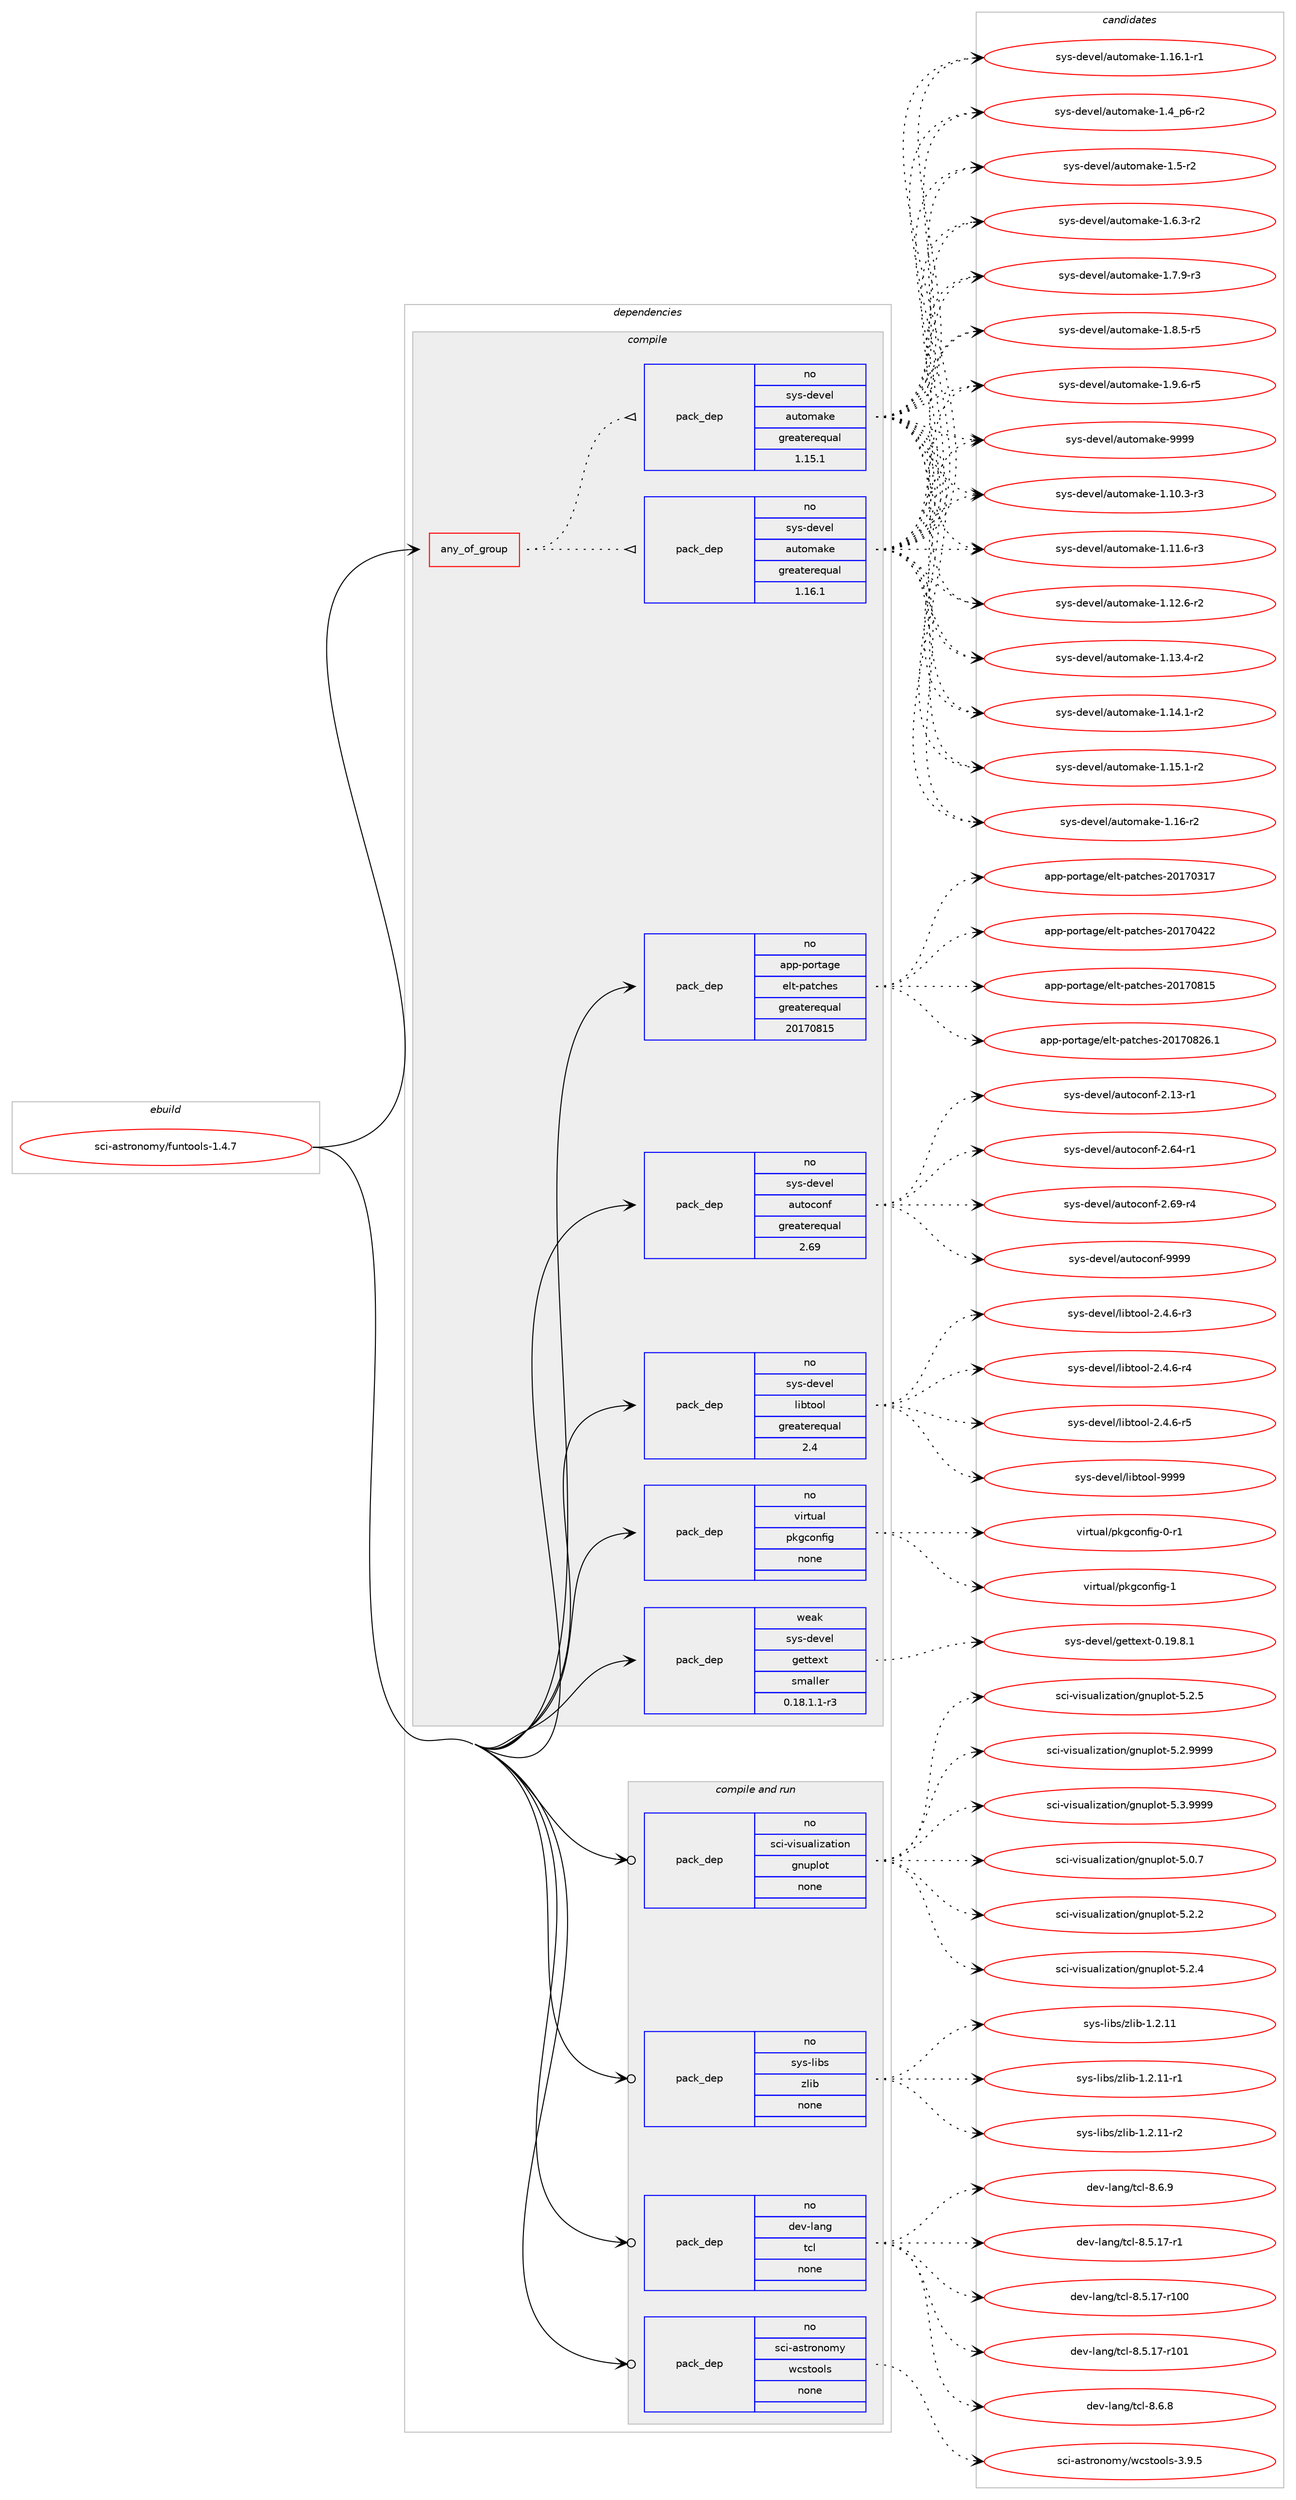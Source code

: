 digraph prolog {

# *************
# Graph options
# *************

newrank=true;
concentrate=true;
compound=true;
graph [rankdir=LR,fontname=Helvetica,fontsize=10,ranksep=1.5];#, ranksep=2.5, nodesep=0.2];
edge  [arrowhead=vee];
node  [fontname=Helvetica,fontsize=10];

# **********
# The ebuild
# **********

subgraph cluster_leftcol {
color=gray;
rank=same;
label=<<i>ebuild</i>>;
id [label="sci-astronomy/funtools-1.4.7", color=red, width=4, href="../sci-astronomy/funtools-1.4.7.svg"];
}

# ****************
# The dependencies
# ****************

subgraph cluster_midcol {
color=gray;
label=<<i>dependencies</i>>;
subgraph cluster_compile {
fillcolor="#eeeeee";
style=filled;
label=<<i>compile</i>>;
subgraph any26697 {
dependency1685207 [label=<<TABLE BORDER="0" CELLBORDER="1" CELLSPACING="0" CELLPADDING="4"><TR><TD CELLPADDING="10">any_of_group</TD></TR></TABLE>>, shape=none, color=red];subgraph pack1205758 {
dependency1685208 [label=<<TABLE BORDER="0" CELLBORDER="1" CELLSPACING="0" CELLPADDING="4" WIDTH="220"><TR><TD ROWSPAN="6" CELLPADDING="30">pack_dep</TD></TR><TR><TD WIDTH="110">no</TD></TR><TR><TD>sys-devel</TD></TR><TR><TD>automake</TD></TR><TR><TD>greaterequal</TD></TR><TR><TD>1.16.1</TD></TR></TABLE>>, shape=none, color=blue];
}
dependency1685207:e -> dependency1685208:w [weight=20,style="dotted",arrowhead="oinv"];
subgraph pack1205759 {
dependency1685209 [label=<<TABLE BORDER="0" CELLBORDER="1" CELLSPACING="0" CELLPADDING="4" WIDTH="220"><TR><TD ROWSPAN="6" CELLPADDING="30">pack_dep</TD></TR><TR><TD WIDTH="110">no</TD></TR><TR><TD>sys-devel</TD></TR><TR><TD>automake</TD></TR><TR><TD>greaterequal</TD></TR><TR><TD>1.15.1</TD></TR></TABLE>>, shape=none, color=blue];
}
dependency1685207:e -> dependency1685209:w [weight=20,style="dotted",arrowhead="oinv"];
}
id:e -> dependency1685207:w [weight=20,style="solid",arrowhead="vee"];
subgraph pack1205760 {
dependency1685210 [label=<<TABLE BORDER="0" CELLBORDER="1" CELLSPACING="0" CELLPADDING="4" WIDTH="220"><TR><TD ROWSPAN="6" CELLPADDING="30">pack_dep</TD></TR><TR><TD WIDTH="110">no</TD></TR><TR><TD>app-portage</TD></TR><TR><TD>elt-patches</TD></TR><TR><TD>greaterequal</TD></TR><TR><TD>20170815</TD></TR></TABLE>>, shape=none, color=blue];
}
id:e -> dependency1685210:w [weight=20,style="solid",arrowhead="vee"];
subgraph pack1205761 {
dependency1685211 [label=<<TABLE BORDER="0" CELLBORDER="1" CELLSPACING="0" CELLPADDING="4" WIDTH="220"><TR><TD ROWSPAN="6" CELLPADDING="30">pack_dep</TD></TR><TR><TD WIDTH="110">no</TD></TR><TR><TD>sys-devel</TD></TR><TR><TD>autoconf</TD></TR><TR><TD>greaterequal</TD></TR><TR><TD>2.69</TD></TR></TABLE>>, shape=none, color=blue];
}
id:e -> dependency1685211:w [weight=20,style="solid",arrowhead="vee"];
subgraph pack1205762 {
dependency1685212 [label=<<TABLE BORDER="0" CELLBORDER="1" CELLSPACING="0" CELLPADDING="4" WIDTH="220"><TR><TD ROWSPAN="6" CELLPADDING="30">pack_dep</TD></TR><TR><TD WIDTH="110">no</TD></TR><TR><TD>sys-devel</TD></TR><TR><TD>libtool</TD></TR><TR><TD>greaterequal</TD></TR><TR><TD>2.4</TD></TR></TABLE>>, shape=none, color=blue];
}
id:e -> dependency1685212:w [weight=20,style="solid",arrowhead="vee"];
subgraph pack1205763 {
dependency1685213 [label=<<TABLE BORDER="0" CELLBORDER="1" CELLSPACING="0" CELLPADDING="4" WIDTH="220"><TR><TD ROWSPAN="6" CELLPADDING="30">pack_dep</TD></TR><TR><TD WIDTH="110">no</TD></TR><TR><TD>virtual</TD></TR><TR><TD>pkgconfig</TD></TR><TR><TD>none</TD></TR><TR><TD></TD></TR></TABLE>>, shape=none, color=blue];
}
id:e -> dependency1685213:w [weight=20,style="solid",arrowhead="vee"];
subgraph pack1205764 {
dependency1685214 [label=<<TABLE BORDER="0" CELLBORDER="1" CELLSPACING="0" CELLPADDING="4" WIDTH="220"><TR><TD ROWSPAN="6" CELLPADDING="30">pack_dep</TD></TR><TR><TD WIDTH="110">weak</TD></TR><TR><TD>sys-devel</TD></TR><TR><TD>gettext</TD></TR><TR><TD>smaller</TD></TR><TR><TD>0.18.1.1-r3</TD></TR></TABLE>>, shape=none, color=blue];
}
id:e -> dependency1685214:w [weight=20,style="solid",arrowhead="vee"];
}
subgraph cluster_compileandrun {
fillcolor="#eeeeee";
style=filled;
label=<<i>compile and run</i>>;
subgraph pack1205765 {
dependency1685215 [label=<<TABLE BORDER="0" CELLBORDER="1" CELLSPACING="0" CELLPADDING="4" WIDTH="220"><TR><TD ROWSPAN="6" CELLPADDING="30">pack_dep</TD></TR><TR><TD WIDTH="110">no</TD></TR><TR><TD>dev-lang</TD></TR><TR><TD>tcl</TD></TR><TR><TD>none</TD></TR><TR><TD></TD></TR></TABLE>>, shape=none, color=blue];
}
id:e -> dependency1685215:w [weight=20,style="solid",arrowhead="odotvee"];
subgraph pack1205766 {
dependency1685216 [label=<<TABLE BORDER="0" CELLBORDER="1" CELLSPACING="0" CELLPADDING="4" WIDTH="220"><TR><TD ROWSPAN="6" CELLPADDING="30">pack_dep</TD></TR><TR><TD WIDTH="110">no</TD></TR><TR><TD>sci-astronomy</TD></TR><TR><TD>wcstools</TD></TR><TR><TD>none</TD></TR><TR><TD></TD></TR></TABLE>>, shape=none, color=blue];
}
id:e -> dependency1685216:w [weight=20,style="solid",arrowhead="odotvee"];
subgraph pack1205767 {
dependency1685217 [label=<<TABLE BORDER="0" CELLBORDER="1" CELLSPACING="0" CELLPADDING="4" WIDTH="220"><TR><TD ROWSPAN="6" CELLPADDING="30">pack_dep</TD></TR><TR><TD WIDTH="110">no</TD></TR><TR><TD>sci-visualization</TD></TR><TR><TD>gnuplot</TD></TR><TR><TD>none</TD></TR><TR><TD></TD></TR></TABLE>>, shape=none, color=blue];
}
id:e -> dependency1685217:w [weight=20,style="solid",arrowhead="odotvee"];
subgraph pack1205768 {
dependency1685218 [label=<<TABLE BORDER="0" CELLBORDER="1" CELLSPACING="0" CELLPADDING="4" WIDTH="220"><TR><TD ROWSPAN="6" CELLPADDING="30">pack_dep</TD></TR><TR><TD WIDTH="110">no</TD></TR><TR><TD>sys-libs</TD></TR><TR><TD>zlib</TD></TR><TR><TD>none</TD></TR><TR><TD></TD></TR></TABLE>>, shape=none, color=blue];
}
id:e -> dependency1685218:w [weight=20,style="solid",arrowhead="odotvee"];
}
subgraph cluster_run {
fillcolor="#eeeeee";
style=filled;
label=<<i>run</i>>;
}
}

# **************
# The candidates
# **************

subgraph cluster_choices {
rank=same;
color=gray;
label=<<i>candidates</i>>;

subgraph choice1205758 {
color=black;
nodesep=1;
choice11512111545100101118101108479711711611110997107101454946494846514511451 [label="sys-devel/automake-1.10.3-r3", color=red, width=4,href="../sys-devel/automake-1.10.3-r3.svg"];
choice11512111545100101118101108479711711611110997107101454946494946544511451 [label="sys-devel/automake-1.11.6-r3", color=red, width=4,href="../sys-devel/automake-1.11.6-r3.svg"];
choice11512111545100101118101108479711711611110997107101454946495046544511450 [label="sys-devel/automake-1.12.6-r2", color=red, width=4,href="../sys-devel/automake-1.12.6-r2.svg"];
choice11512111545100101118101108479711711611110997107101454946495146524511450 [label="sys-devel/automake-1.13.4-r2", color=red, width=4,href="../sys-devel/automake-1.13.4-r2.svg"];
choice11512111545100101118101108479711711611110997107101454946495246494511450 [label="sys-devel/automake-1.14.1-r2", color=red, width=4,href="../sys-devel/automake-1.14.1-r2.svg"];
choice11512111545100101118101108479711711611110997107101454946495346494511450 [label="sys-devel/automake-1.15.1-r2", color=red, width=4,href="../sys-devel/automake-1.15.1-r2.svg"];
choice1151211154510010111810110847971171161111099710710145494649544511450 [label="sys-devel/automake-1.16-r2", color=red, width=4,href="../sys-devel/automake-1.16-r2.svg"];
choice11512111545100101118101108479711711611110997107101454946495446494511449 [label="sys-devel/automake-1.16.1-r1", color=red, width=4,href="../sys-devel/automake-1.16.1-r1.svg"];
choice115121115451001011181011084797117116111109971071014549465295112544511450 [label="sys-devel/automake-1.4_p6-r2", color=red, width=4,href="../sys-devel/automake-1.4_p6-r2.svg"];
choice11512111545100101118101108479711711611110997107101454946534511450 [label="sys-devel/automake-1.5-r2", color=red, width=4,href="../sys-devel/automake-1.5-r2.svg"];
choice115121115451001011181011084797117116111109971071014549465446514511450 [label="sys-devel/automake-1.6.3-r2", color=red, width=4,href="../sys-devel/automake-1.6.3-r2.svg"];
choice115121115451001011181011084797117116111109971071014549465546574511451 [label="sys-devel/automake-1.7.9-r3", color=red, width=4,href="../sys-devel/automake-1.7.9-r3.svg"];
choice115121115451001011181011084797117116111109971071014549465646534511453 [label="sys-devel/automake-1.8.5-r5", color=red, width=4,href="../sys-devel/automake-1.8.5-r5.svg"];
choice115121115451001011181011084797117116111109971071014549465746544511453 [label="sys-devel/automake-1.9.6-r5", color=red, width=4,href="../sys-devel/automake-1.9.6-r5.svg"];
choice115121115451001011181011084797117116111109971071014557575757 [label="sys-devel/automake-9999", color=red, width=4,href="../sys-devel/automake-9999.svg"];
dependency1685208:e -> choice11512111545100101118101108479711711611110997107101454946494846514511451:w [style=dotted,weight="100"];
dependency1685208:e -> choice11512111545100101118101108479711711611110997107101454946494946544511451:w [style=dotted,weight="100"];
dependency1685208:e -> choice11512111545100101118101108479711711611110997107101454946495046544511450:w [style=dotted,weight="100"];
dependency1685208:e -> choice11512111545100101118101108479711711611110997107101454946495146524511450:w [style=dotted,weight="100"];
dependency1685208:e -> choice11512111545100101118101108479711711611110997107101454946495246494511450:w [style=dotted,weight="100"];
dependency1685208:e -> choice11512111545100101118101108479711711611110997107101454946495346494511450:w [style=dotted,weight="100"];
dependency1685208:e -> choice1151211154510010111810110847971171161111099710710145494649544511450:w [style=dotted,weight="100"];
dependency1685208:e -> choice11512111545100101118101108479711711611110997107101454946495446494511449:w [style=dotted,weight="100"];
dependency1685208:e -> choice115121115451001011181011084797117116111109971071014549465295112544511450:w [style=dotted,weight="100"];
dependency1685208:e -> choice11512111545100101118101108479711711611110997107101454946534511450:w [style=dotted,weight="100"];
dependency1685208:e -> choice115121115451001011181011084797117116111109971071014549465446514511450:w [style=dotted,weight="100"];
dependency1685208:e -> choice115121115451001011181011084797117116111109971071014549465546574511451:w [style=dotted,weight="100"];
dependency1685208:e -> choice115121115451001011181011084797117116111109971071014549465646534511453:w [style=dotted,weight="100"];
dependency1685208:e -> choice115121115451001011181011084797117116111109971071014549465746544511453:w [style=dotted,weight="100"];
dependency1685208:e -> choice115121115451001011181011084797117116111109971071014557575757:w [style=dotted,weight="100"];
}
subgraph choice1205759 {
color=black;
nodesep=1;
choice11512111545100101118101108479711711611110997107101454946494846514511451 [label="sys-devel/automake-1.10.3-r3", color=red, width=4,href="../sys-devel/automake-1.10.3-r3.svg"];
choice11512111545100101118101108479711711611110997107101454946494946544511451 [label="sys-devel/automake-1.11.6-r3", color=red, width=4,href="../sys-devel/automake-1.11.6-r3.svg"];
choice11512111545100101118101108479711711611110997107101454946495046544511450 [label="sys-devel/automake-1.12.6-r2", color=red, width=4,href="../sys-devel/automake-1.12.6-r2.svg"];
choice11512111545100101118101108479711711611110997107101454946495146524511450 [label="sys-devel/automake-1.13.4-r2", color=red, width=4,href="../sys-devel/automake-1.13.4-r2.svg"];
choice11512111545100101118101108479711711611110997107101454946495246494511450 [label="sys-devel/automake-1.14.1-r2", color=red, width=4,href="../sys-devel/automake-1.14.1-r2.svg"];
choice11512111545100101118101108479711711611110997107101454946495346494511450 [label="sys-devel/automake-1.15.1-r2", color=red, width=4,href="../sys-devel/automake-1.15.1-r2.svg"];
choice1151211154510010111810110847971171161111099710710145494649544511450 [label="sys-devel/automake-1.16-r2", color=red, width=4,href="../sys-devel/automake-1.16-r2.svg"];
choice11512111545100101118101108479711711611110997107101454946495446494511449 [label="sys-devel/automake-1.16.1-r1", color=red, width=4,href="../sys-devel/automake-1.16.1-r1.svg"];
choice115121115451001011181011084797117116111109971071014549465295112544511450 [label="sys-devel/automake-1.4_p6-r2", color=red, width=4,href="../sys-devel/automake-1.4_p6-r2.svg"];
choice11512111545100101118101108479711711611110997107101454946534511450 [label="sys-devel/automake-1.5-r2", color=red, width=4,href="../sys-devel/automake-1.5-r2.svg"];
choice115121115451001011181011084797117116111109971071014549465446514511450 [label="sys-devel/automake-1.6.3-r2", color=red, width=4,href="../sys-devel/automake-1.6.3-r2.svg"];
choice115121115451001011181011084797117116111109971071014549465546574511451 [label="sys-devel/automake-1.7.9-r3", color=red, width=4,href="../sys-devel/automake-1.7.9-r3.svg"];
choice115121115451001011181011084797117116111109971071014549465646534511453 [label="sys-devel/automake-1.8.5-r5", color=red, width=4,href="../sys-devel/automake-1.8.5-r5.svg"];
choice115121115451001011181011084797117116111109971071014549465746544511453 [label="sys-devel/automake-1.9.6-r5", color=red, width=4,href="../sys-devel/automake-1.9.6-r5.svg"];
choice115121115451001011181011084797117116111109971071014557575757 [label="sys-devel/automake-9999", color=red, width=4,href="../sys-devel/automake-9999.svg"];
dependency1685209:e -> choice11512111545100101118101108479711711611110997107101454946494846514511451:w [style=dotted,weight="100"];
dependency1685209:e -> choice11512111545100101118101108479711711611110997107101454946494946544511451:w [style=dotted,weight="100"];
dependency1685209:e -> choice11512111545100101118101108479711711611110997107101454946495046544511450:w [style=dotted,weight="100"];
dependency1685209:e -> choice11512111545100101118101108479711711611110997107101454946495146524511450:w [style=dotted,weight="100"];
dependency1685209:e -> choice11512111545100101118101108479711711611110997107101454946495246494511450:w [style=dotted,weight="100"];
dependency1685209:e -> choice11512111545100101118101108479711711611110997107101454946495346494511450:w [style=dotted,weight="100"];
dependency1685209:e -> choice1151211154510010111810110847971171161111099710710145494649544511450:w [style=dotted,weight="100"];
dependency1685209:e -> choice11512111545100101118101108479711711611110997107101454946495446494511449:w [style=dotted,weight="100"];
dependency1685209:e -> choice115121115451001011181011084797117116111109971071014549465295112544511450:w [style=dotted,weight="100"];
dependency1685209:e -> choice11512111545100101118101108479711711611110997107101454946534511450:w [style=dotted,weight="100"];
dependency1685209:e -> choice115121115451001011181011084797117116111109971071014549465446514511450:w [style=dotted,weight="100"];
dependency1685209:e -> choice115121115451001011181011084797117116111109971071014549465546574511451:w [style=dotted,weight="100"];
dependency1685209:e -> choice115121115451001011181011084797117116111109971071014549465646534511453:w [style=dotted,weight="100"];
dependency1685209:e -> choice115121115451001011181011084797117116111109971071014549465746544511453:w [style=dotted,weight="100"];
dependency1685209:e -> choice115121115451001011181011084797117116111109971071014557575757:w [style=dotted,weight="100"];
}
subgraph choice1205760 {
color=black;
nodesep=1;
choice97112112451121111141169710310147101108116451129711699104101115455048495548514955 [label="app-portage/elt-patches-20170317", color=red, width=4,href="../app-portage/elt-patches-20170317.svg"];
choice97112112451121111141169710310147101108116451129711699104101115455048495548525050 [label="app-portage/elt-patches-20170422", color=red, width=4,href="../app-portage/elt-patches-20170422.svg"];
choice97112112451121111141169710310147101108116451129711699104101115455048495548564953 [label="app-portage/elt-patches-20170815", color=red, width=4,href="../app-portage/elt-patches-20170815.svg"];
choice971121124511211111411697103101471011081164511297116991041011154550484955485650544649 [label="app-portage/elt-patches-20170826.1", color=red, width=4,href="../app-portage/elt-patches-20170826.1.svg"];
dependency1685210:e -> choice97112112451121111141169710310147101108116451129711699104101115455048495548514955:w [style=dotted,weight="100"];
dependency1685210:e -> choice97112112451121111141169710310147101108116451129711699104101115455048495548525050:w [style=dotted,weight="100"];
dependency1685210:e -> choice97112112451121111141169710310147101108116451129711699104101115455048495548564953:w [style=dotted,weight="100"];
dependency1685210:e -> choice971121124511211111411697103101471011081164511297116991041011154550484955485650544649:w [style=dotted,weight="100"];
}
subgraph choice1205761 {
color=black;
nodesep=1;
choice1151211154510010111810110847971171161119911111010245504649514511449 [label="sys-devel/autoconf-2.13-r1", color=red, width=4,href="../sys-devel/autoconf-2.13-r1.svg"];
choice1151211154510010111810110847971171161119911111010245504654524511449 [label="sys-devel/autoconf-2.64-r1", color=red, width=4,href="../sys-devel/autoconf-2.64-r1.svg"];
choice1151211154510010111810110847971171161119911111010245504654574511452 [label="sys-devel/autoconf-2.69-r4", color=red, width=4,href="../sys-devel/autoconf-2.69-r4.svg"];
choice115121115451001011181011084797117116111991111101024557575757 [label="sys-devel/autoconf-9999", color=red, width=4,href="../sys-devel/autoconf-9999.svg"];
dependency1685211:e -> choice1151211154510010111810110847971171161119911111010245504649514511449:w [style=dotted,weight="100"];
dependency1685211:e -> choice1151211154510010111810110847971171161119911111010245504654524511449:w [style=dotted,weight="100"];
dependency1685211:e -> choice1151211154510010111810110847971171161119911111010245504654574511452:w [style=dotted,weight="100"];
dependency1685211:e -> choice115121115451001011181011084797117116111991111101024557575757:w [style=dotted,weight="100"];
}
subgraph choice1205762 {
color=black;
nodesep=1;
choice1151211154510010111810110847108105981161111111084550465246544511451 [label="sys-devel/libtool-2.4.6-r3", color=red, width=4,href="../sys-devel/libtool-2.4.6-r3.svg"];
choice1151211154510010111810110847108105981161111111084550465246544511452 [label="sys-devel/libtool-2.4.6-r4", color=red, width=4,href="../sys-devel/libtool-2.4.6-r4.svg"];
choice1151211154510010111810110847108105981161111111084550465246544511453 [label="sys-devel/libtool-2.4.6-r5", color=red, width=4,href="../sys-devel/libtool-2.4.6-r5.svg"];
choice1151211154510010111810110847108105981161111111084557575757 [label="sys-devel/libtool-9999", color=red, width=4,href="../sys-devel/libtool-9999.svg"];
dependency1685212:e -> choice1151211154510010111810110847108105981161111111084550465246544511451:w [style=dotted,weight="100"];
dependency1685212:e -> choice1151211154510010111810110847108105981161111111084550465246544511452:w [style=dotted,weight="100"];
dependency1685212:e -> choice1151211154510010111810110847108105981161111111084550465246544511453:w [style=dotted,weight="100"];
dependency1685212:e -> choice1151211154510010111810110847108105981161111111084557575757:w [style=dotted,weight="100"];
}
subgraph choice1205763 {
color=black;
nodesep=1;
choice11810511411611797108471121071039911111010210510345484511449 [label="virtual/pkgconfig-0-r1", color=red, width=4,href="../virtual/pkgconfig-0-r1.svg"];
choice1181051141161179710847112107103991111101021051034549 [label="virtual/pkgconfig-1", color=red, width=4,href="../virtual/pkgconfig-1.svg"];
dependency1685213:e -> choice11810511411611797108471121071039911111010210510345484511449:w [style=dotted,weight="100"];
dependency1685213:e -> choice1181051141161179710847112107103991111101021051034549:w [style=dotted,weight="100"];
}
subgraph choice1205764 {
color=black;
nodesep=1;
choice1151211154510010111810110847103101116116101120116454846495746564649 [label="sys-devel/gettext-0.19.8.1", color=red, width=4,href="../sys-devel/gettext-0.19.8.1.svg"];
dependency1685214:e -> choice1151211154510010111810110847103101116116101120116454846495746564649:w [style=dotted,weight="100"];
}
subgraph choice1205765 {
color=black;
nodesep=1;
choice10010111845108971101034711699108455646534649554511449 [label="dev-lang/tcl-8.5.17-r1", color=red, width=4,href="../dev-lang/tcl-8.5.17-r1.svg"];
choice100101118451089711010347116991084556465346495545114494848 [label="dev-lang/tcl-8.5.17-r100", color=red, width=4,href="../dev-lang/tcl-8.5.17-r100.svg"];
choice100101118451089711010347116991084556465346495545114494849 [label="dev-lang/tcl-8.5.17-r101", color=red, width=4,href="../dev-lang/tcl-8.5.17-r101.svg"];
choice10010111845108971101034711699108455646544656 [label="dev-lang/tcl-8.6.8", color=red, width=4,href="../dev-lang/tcl-8.6.8.svg"];
choice10010111845108971101034711699108455646544657 [label="dev-lang/tcl-8.6.9", color=red, width=4,href="../dev-lang/tcl-8.6.9.svg"];
dependency1685215:e -> choice10010111845108971101034711699108455646534649554511449:w [style=dotted,weight="100"];
dependency1685215:e -> choice100101118451089711010347116991084556465346495545114494848:w [style=dotted,weight="100"];
dependency1685215:e -> choice100101118451089711010347116991084556465346495545114494849:w [style=dotted,weight="100"];
dependency1685215:e -> choice10010111845108971101034711699108455646544656:w [style=dotted,weight="100"];
dependency1685215:e -> choice10010111845108971101034711699108455646544657:w [style=dotted,weight="100"];
}
subgraph choice1205766 {
color=black;
nodesep=1;
choice1159910545971151161141111101111091214711999115116111111108115455146574653 [label="sci-astronomy/wcstools-3.9.5", color=red, width=4,href="../sci-astronomy/wcstools-3.9.5.svg"];
dependency1685216:e -> choice1159910545971151161141111101111091214711999115116111111108115455146574653:w [style=dotted,weight="100"];
}
subgraph choice1205767 {
color=black;
nodesep=1;
choice1159910545118105115117971081051229711610511111047103110117112108111116455346484655 [label="sci-visualization/gnuplot-5.0.7", color=red, width=4,href="../sci-visualization/gnuplot-5.0.7.svg"];
choice1159910545118105115117971081051229711610511111047103110117112108111116455346504650 [label="sci-visualization/gnuplot-5.2.2", color=red, width=4,href="../sci-visualization/gnuplot-5.2.2.svg"];
choice1159910545118105115117971081051229711610511111047103110117112108111116455346504652 [label="sci-visualization/gnuplot-5.2.4", color=red, width=4,href="../sci-visualization/gnuplot-5.2.4.svg"];
choice1159910545118105115117971081051229711610511111047103110117112108111116455346504653 [label="sci-visualization/gnuplot-5.2.5", color=red, width=4,href="../sci-visualization/gnuplot-5.2.5.svg"];
choice1159910545118105115117971081051229711610511111047103110117112108111116455346504657575757 [label="sci-visualization/gnuplot-5.2.9999", color=red, width=4,href="../sci-visualization/gnuplot-5.2.9999.svg"];
choice1159910545118105115117971081051229711610511111047103110117112108111116455346514657575757 [label="sci-visualization/gnuplot-5.3.9999", color=red, width=4,href="../sci-visualization/gnuplot-5.3.9999.svg"];
dependency1685217:e -> choice1159910545118105115117971081051229711610511111047103110117112108111116455346484655:w [style=dotted,weight="100"];
dependency1685217:e -> choice1159910545118105115117971081051229711610511111047103110117112108111116455346504650:w [style=dotted,weight="100"];
dependency1685217:e -> choice1159910545118105115117971081051229711610511111047103110117112108111116455346504652:w [style=dotted,weight="100"];
dependency1685217:e -> choice1159910545118105115117971081051229711610511111047103110117112108111116455346504653:w [style=dotted,weight="100"];
dependency1685217:e -> choice1159910545118105115117971081051229711610511111047103110117112108111116455346504657575757:w [style=dotted,weight="100"];
dependency1685217:e -> choice1159910545118105115117971081051229711610511111047103110117112108111116455346514657575757:w [style=dotted,weight="100"];
}
subgraph choice1205768 {
color=black;
nodesep=1;
choice1151211154510810598115471221081059845494650464949 [label="sys-libs/zlib-1.2.11", color=red, width=4,href="../sys-libs/zlib-1.2.11.svg"];
choice11512111545108105981154712210810598454946504649494511449 [label="sys-libs/zlib-1.2.11-r1", color=red, width=4,href="../sys-libs/zlib-1.2.11-r1.svg"];
choice11512111545108105981154712210810598454946504649494511450 [label="sys-libs/zlib-1.2.11-r2", color=red, width=4,href="../sys-libs/zlib-1.2.11-r2.svg"];
dependency1685218:e -> choice1151211154510810598115471221081059845494650464949:w [style=dotted,weight="100"];
dependency1685218:e -> choice11512111545108105981154712210810598454946504649494511449:w [style=dotted,weight="100"];
dependency1685218:e -> choice11512111545108105981154712210810598454946504649494511450:w [style=dotted,weight="100"];
}
}

}
